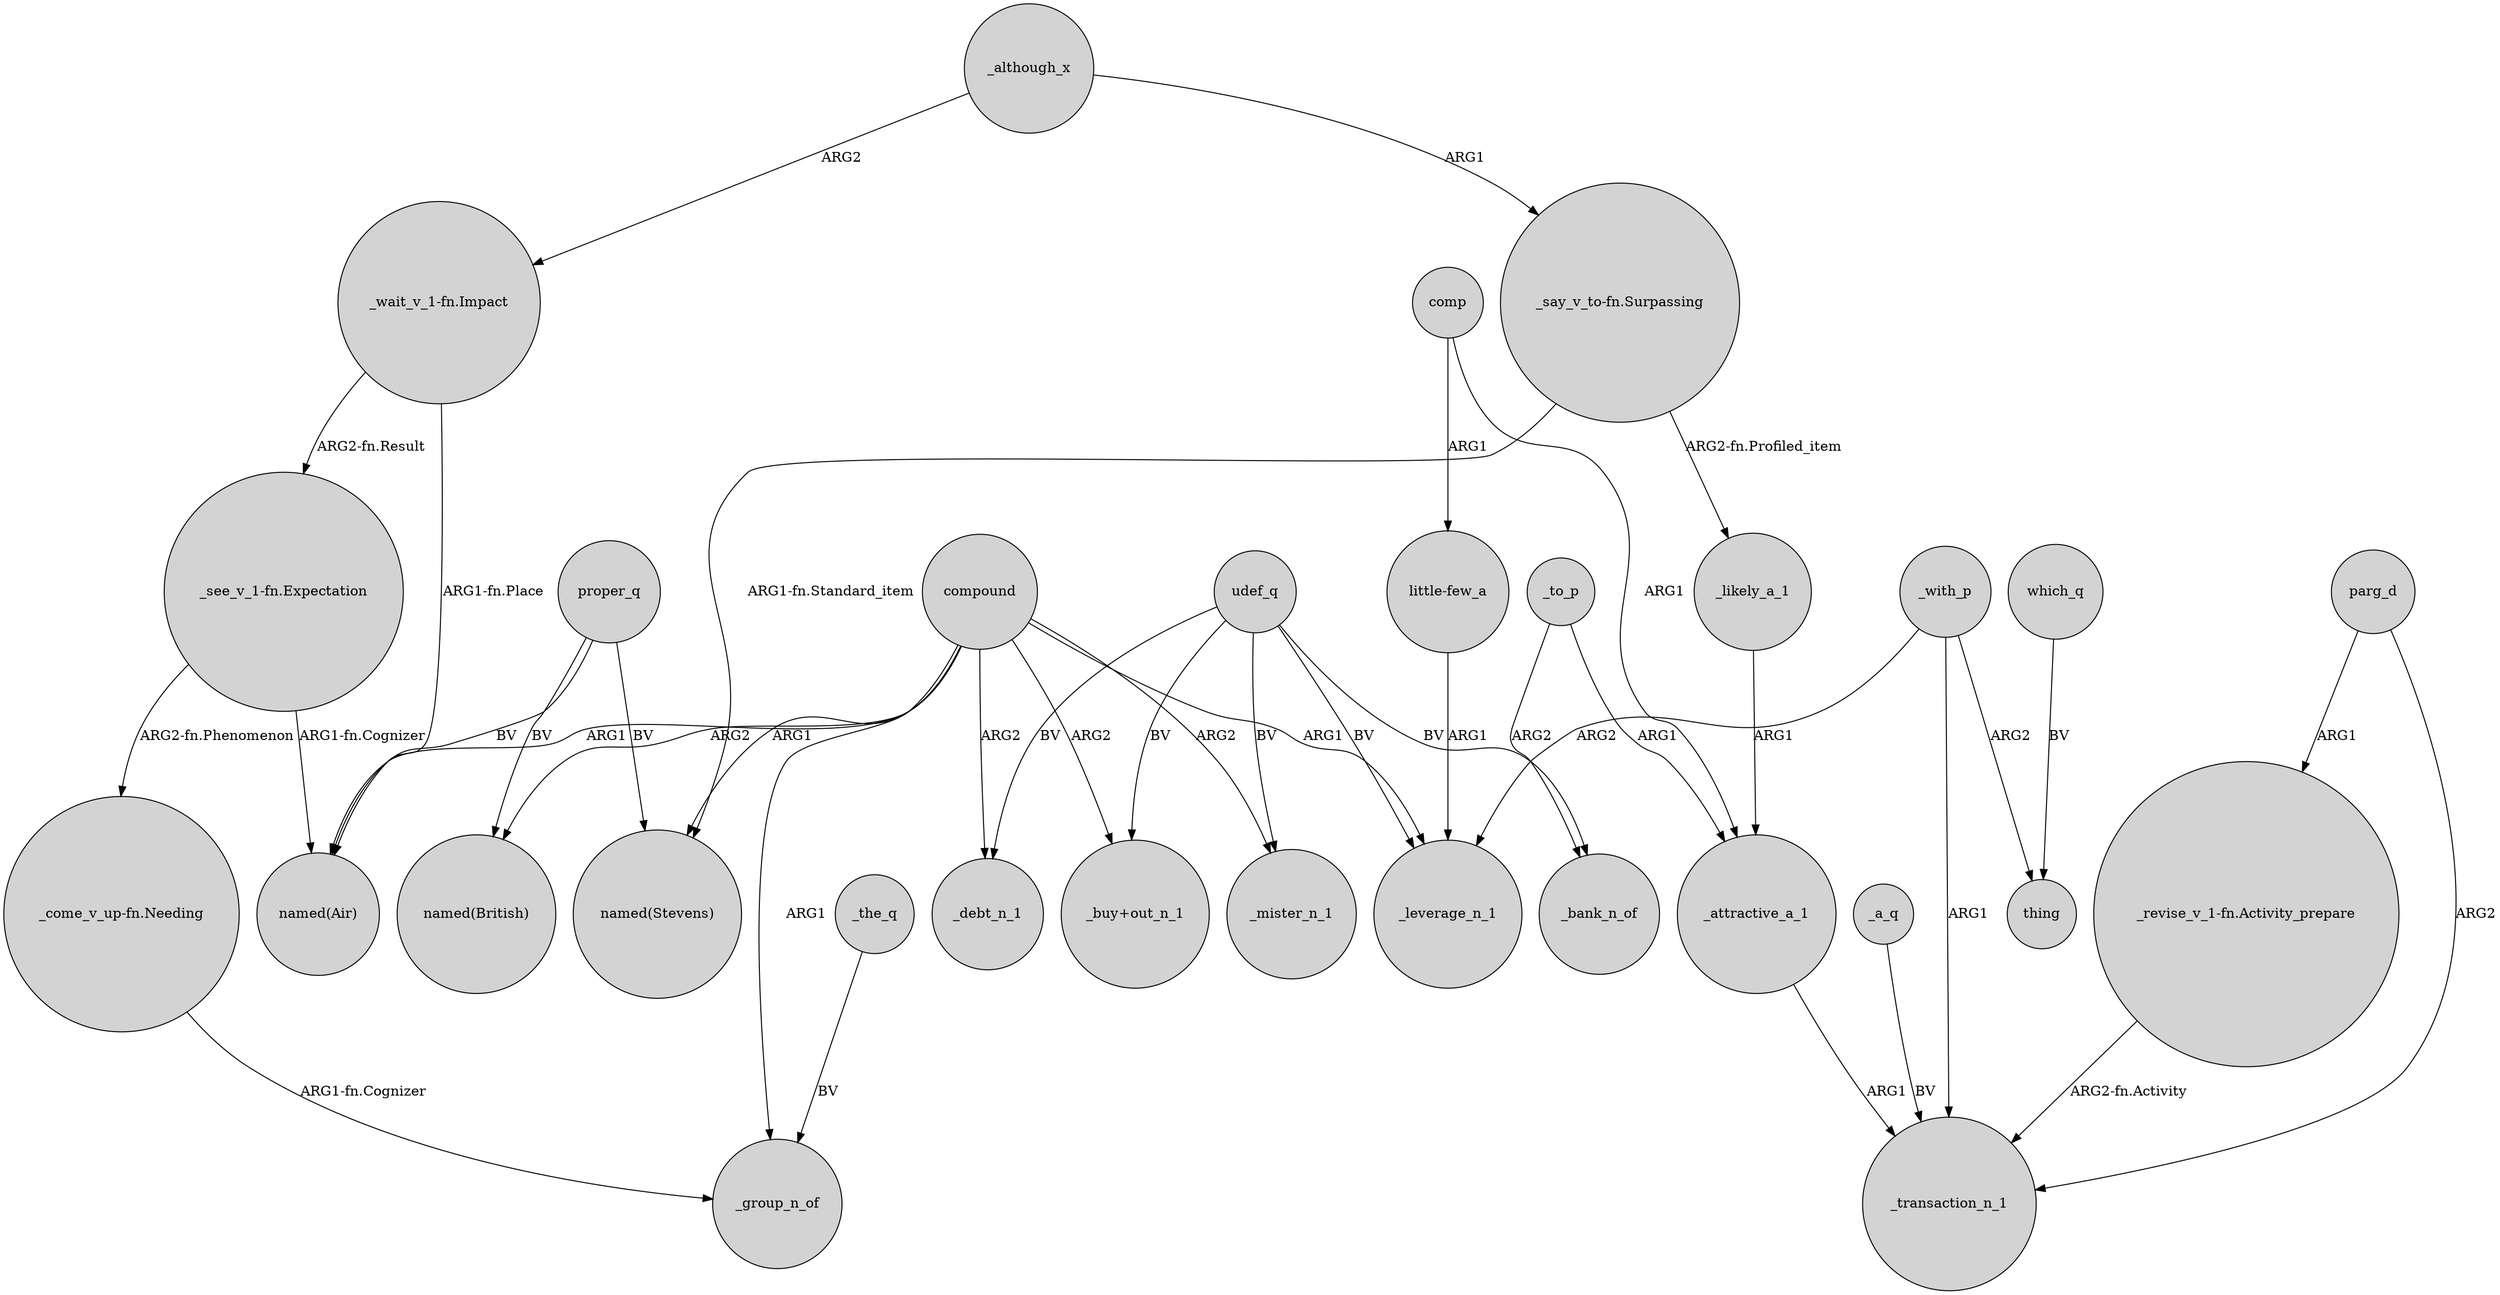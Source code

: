 digraph {
	node [shape=circle style=filled]
	proper_q -> "named(British)" [label=BV]
	parg_d -> "_revise_v_1-fn.Activity_prepare" [label=ARG1]
	compound -> _mister_n_1 [label=ARG2]
	compound -> "named(Air)" [label=ARG1]
	"_come_v_up-fn.Needing" -> _group_n_of [label="ARG1-fn.Cognizer"]
	comp -> _attractive_a_1 [label=ARG1]
	parg_d -> _transaction_n_1 [label=ARG2]
	_with_p -> _leverage_n_1 [label=ARG2]
	_to_p -> _attractive_a_1 [label=ARG1]
	_attractive_a_1 -> _transaction_n_1 [label=ARG1]
	which_q -> thing [label=BV]
	proper_q -> "named(Air)" [label=BV]
	udef_q -> _bank_n_of [label=BV]
	_with_p -> _transaction_n_1 [label=ARG1]
	udef_q -> _mister_n_1 [label=BV]
	udef_q -> "_buy+out_n_1" [label=BV]
	compound -> _leverage_n_1 [label=ARG1]
	compound -> _group_n_of [label=ARG1]
	udef_q -> _leverage_n_1 [label=BV]
	_likely_a_1 -> _attractive_a_1 [label=ARG1]
	_a_q -> _transaction_n_1 [label=BV]
	_although_x -> "_wait_v_1-fn.Impact" [label=ARG2]
	_although_x -> "_say_v_to-fn.Surpassing" [label=ARG1]
	udef_q -> _debt_n_1 [label=BV]
	proper_q -> "named(Stevens)" [label=BV]
	"little-few_a" -> _leverage_n_1 [label=ARG1]
	"_revise_v_1-fn.Activity_prepare" -> _transaction_n_1 [label="ARG2-fn.Activity"]
	"_say_v_to-fn.Surpassing" -> "named(Stevens)" [label="ARG1-fn.Standard_item"]
	_the_q -> _group_n_of [label=BV]
	compound -> _debt_n_1 [label=ARG2]
	comp -> "little-few_a" [label=ARG1]
	compound -> "_buy+out_n_1" [label=ARG2]
	"_see_v_1-fn.Expectation" -> "_come_v_up-fn.Needing" [label="ARG2-fn.Phenomenon"]
	_with_p -> thing [label=ARG2]
	compound -> "named(British)" [label=ARG2]
	"_see_v_1-fn.Expectation" -> "named(Air)" [label="ARG1-fn.Cognizer"]
	_to_p -> _bank_n_of [label=ARG2]
	"_say_v_to-fn.Surpassing" -> _likely_a_1 [label="ARG2-fn.Profiled_item"]
	"_wait_v_1-fn.Impact" -> "_see_v_1-fn.Expectation" [label="ARG2-fn.Result"]
	compound -> "named(Stevens)" [label=ARG1]
	"_wait_v_1-fn.Impact" -> "named(Air)" [label="ARG1-fn.Place"]
}
